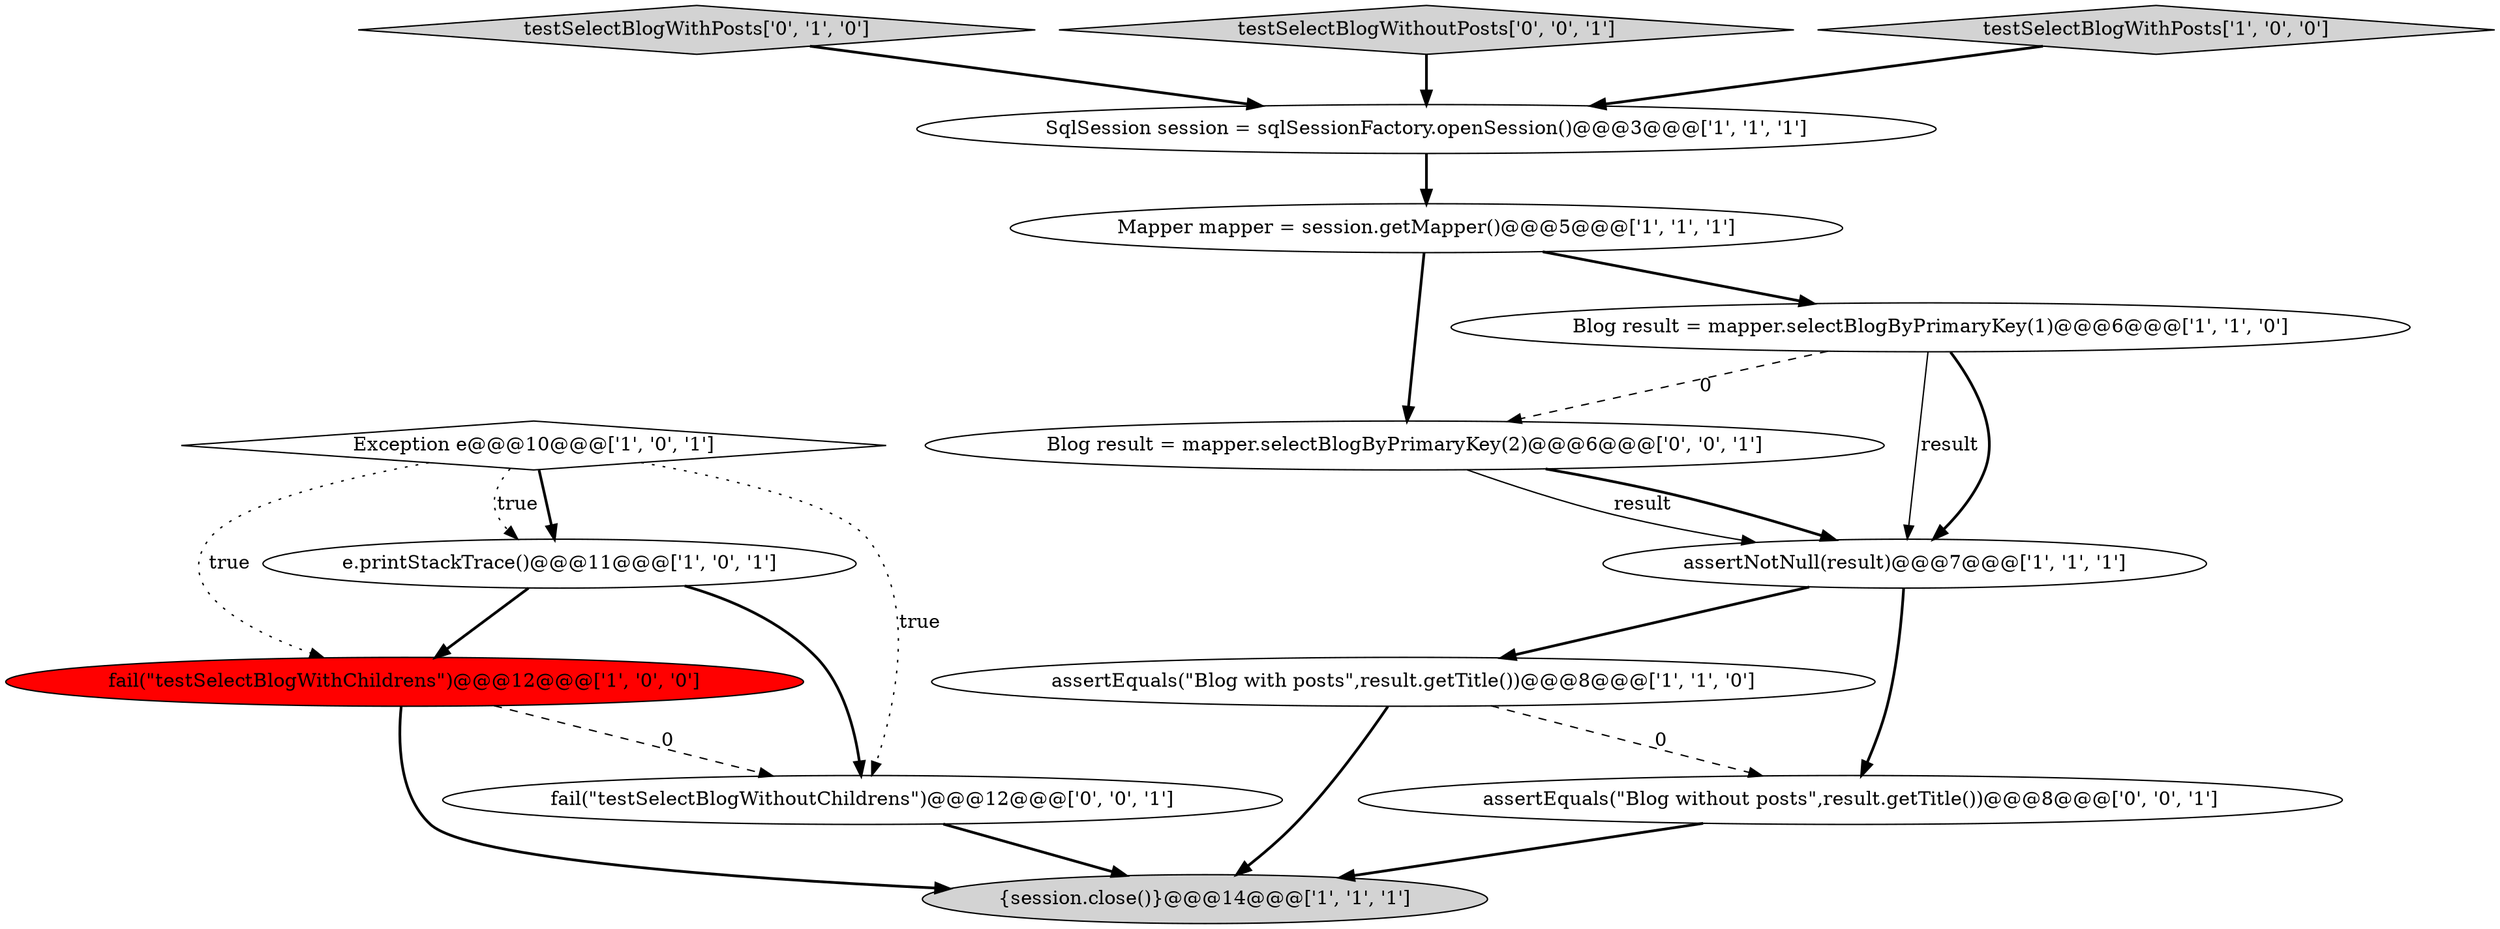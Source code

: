 digraph {
5 [style = filled, label = "assertNotNull(result)@@@7@@@['1', '1', '1']", fillcolor = white, shape = ellipse image = "AAA0AAABBB1BBB"];
9 [style = filled, label = "Exception e@@@10@@@['1', '0', '1']", fillcolor = white, shape = diamond image = "AAA0AAABBB1BBB"];
13 [style = filled, label = "Blog result = mapper.selectBlogByPrimaryKey(2)@@@6@@@['0', '0', '1']", fillcolor = white, shape = ellipse image = "AAA0AAABBB3BBB"];
6 [style = filled, label = "Blog result = mapper.selectBlogByPrimaryKey(1)@@@6@@@['1', '1', '0']", fillcolor = white, shape = ellipse image = "AAA0AAABBB1BBB"];
2 [style = filled, label = "Mapper mapper = session.getMapper()@@@5@@@['1', '1', '1']", fillcolor = white, shape = ellipse image = "AAA0AAABBB1BBB"];
4 [style = filled, label = "e.printStackTrace()@@@11@@@['1', '0', '1']", fillcolor = white, shape = ellipse image = "AAA0AAABBB1BBB"];
12 [style = filled, label = "fail(\"testSelectBlogWithoutChildrens\")@@@12@@@['0', '0', '1']", fillcolor = white, shape = ellipse image = "AAA0AAABBB3BBB"];
14 [style = filled, label = "assertEquals(\"Blog without posts\",result.getTitle())@@@8@@@['0', '0', '1']", fillcolor = white, shape = ellipse image = "AAA0AAABBB3BBB"];
10 [style = filled, label = "testSelectBlogWithPosts['0', '1', '0']", fillcolor = lightgray, shape = diamond image = "AAA0AAABBB2BBB"];
3 [style = filled, label = "SqlSession session = sqlSessionFactory.openSession()@@@3@@@['1', '1', '1']", fillcolor = white, shape = ellipse image = "AAA0AAABBB1BBB"];
11 [style = filled, label = "testSelectBlogWithoutPosts['0', '0', '1']", fillcolor = lightgray, shape = diamond image = "AAA0AAABBB3BBB"];
7 [style = filled, label = "{session.close()}@@@14@@@['1', '1', '1']", fillcolor = lightgray, shape = ellipse image = "AAA0AAABBB1BBB"];
8 [style = filled, label = "assertEquals(\"Blog with posts\",result.getTitle())@@@8@@@['1', '1', '0']", fillcolor = white, shape = ellipse image = "AAA0AAABBB1BBB"];
0 [style = filled, label = "testSelectBlogWithPosts['1', '0', '0']", fillcolor = lightgray, shape = diamond image = "AAA0AAABBB1BBB"];
1 [style = filled, label = "fail(\"testSelectBlogWithChildrens\")@@@12@@@['1', '0', '0']", fillcolor = red, shape = ellipse image = "AAA1AAABBB1BBB"];
0->3 [style = bold, label=""];
5->8 [style = bold, label=""];
9->12 [style = dotted, label="true"];
2->6 [style = bold, label=""];
9->4 [style = bold, label=""];
6->5 [style = solid, label="result"];
10->3 [style = bold, label=""];
5->14 [style = bold, label=""];
8->14 [style = dashed, label="0"];
1->7 [style = bold, label=""];
12->7 [style = bold, label=""];
8->7 [style = bold, label=""];
14->7 [style = bold, label=""];
2->13 [style = bold, label=""];
1->12 [style = dashed, label="0"];
6->5 [style = bold, label=""];
6->13 [style = dashed, label="0"];
3->2 [style = bold, label=""];
11->3 [style = bold, label=""];
13->5 [style = solid, label="result"];
9->1 [style = dotted, label="true"];
13->5 [style = bold, label=""];
4->12 [style = bold, label=""];
9->4 [style = dotted, label="true"];
4->1 [style = bold, label=""];
}
